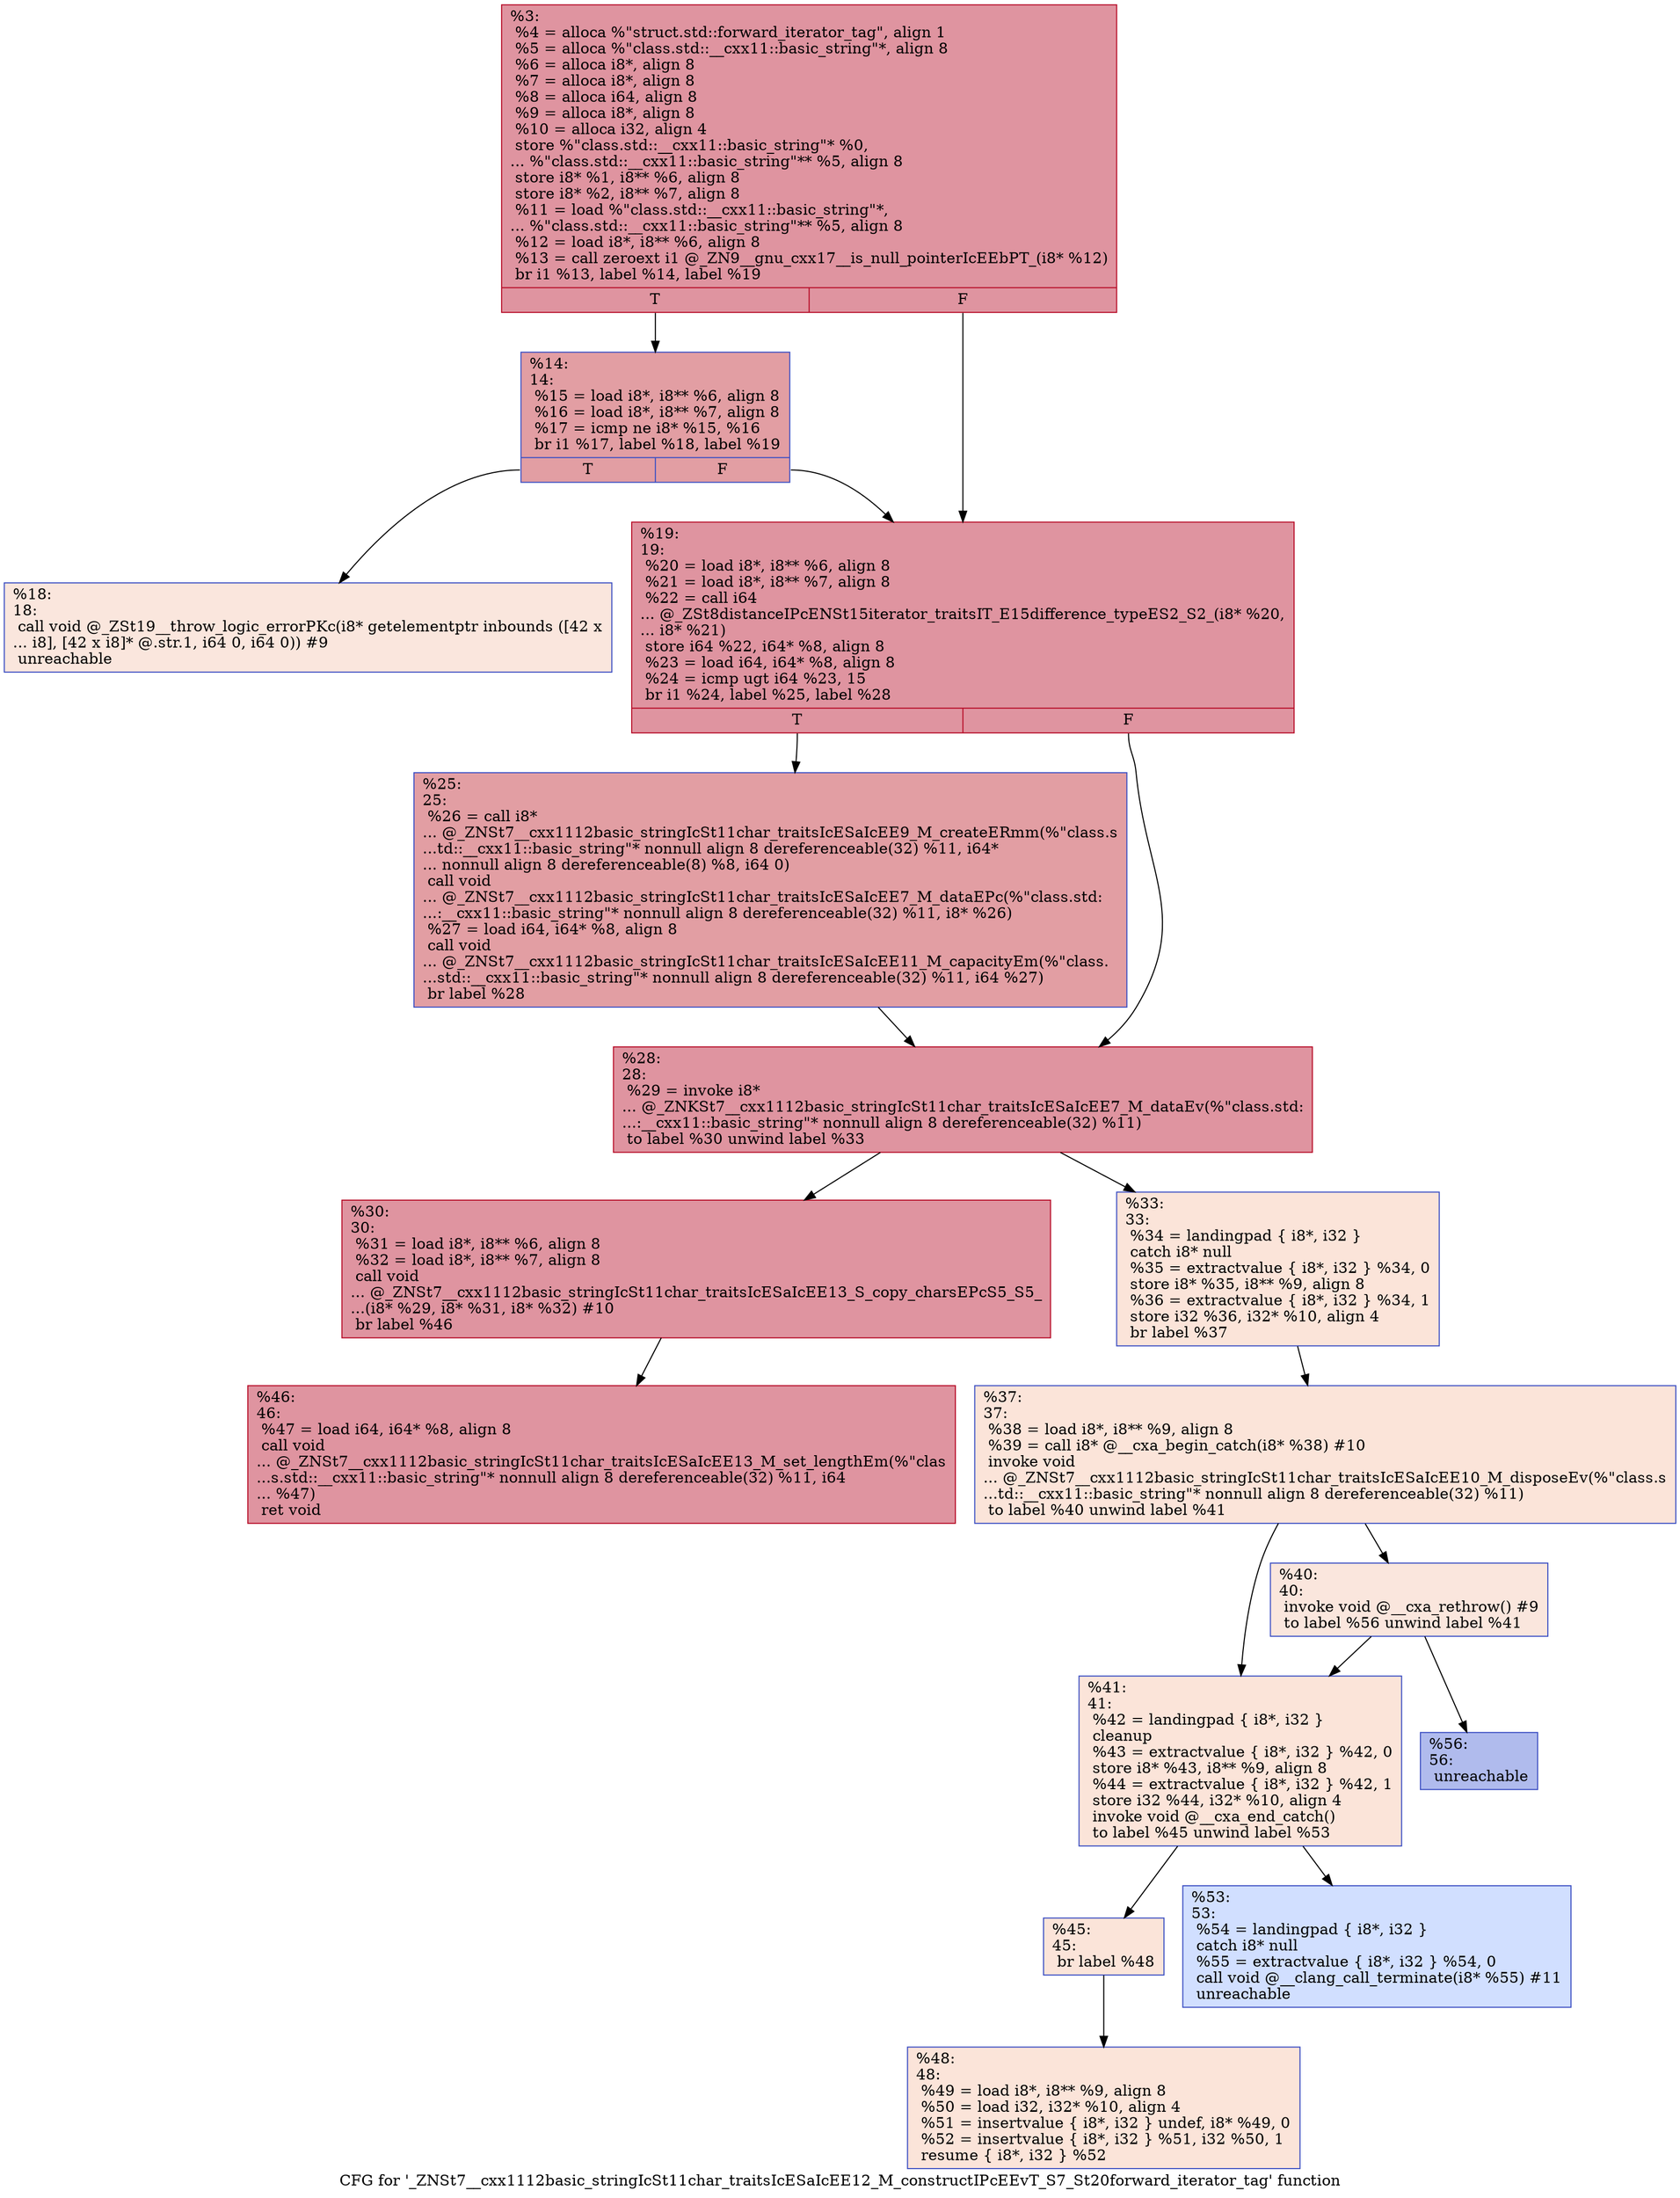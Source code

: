 digraph "CFG for '_ZNSt7__cxx1112basic_stringIcSt11char_traitsIcESaIcEE12_M_constructIPcEEvT_S7_St20forward_iterator_tag' function" {
	label="CFG for '_ZNSt7__cxx1112basic_stringIcSt11char_traitsIcESaIcEE12_M_constructIPcEEvT_S7_St20forward_iterator_tag' function";

	Node0x564b3f57a360 [shape=record,color="#b70d28ff", style=filled, fillcolor="#b70d2870",label="{%3:\l  %4 = alloca %\"struct.std::forward_iterator_tag\", align 1\l  %5 = alloca %\"class.std::__cxx11::basic_string\"*, align 8\l  %6 = alloca i8*, align 8\l  %7 = alloca i8*, align 8\l  %8 = alloca i64, align 8\l  %9 = alloca i8*, align 8\l  %10 = alloca i32, align 4\l  store %\"class.std::__cxx11::basic_string\"* %0,\l... %\"class.std::__cxx11::basic_string\"** %5, align 8\l  store i8* %1, i8** %6, align 8\l  store i8* %2, i8** %7, align 8\l  %11 = load %\"class.std::__cxx11::basic_string\"*,\l... %\"class.std::__cxx11::basic_string\"** %5, align 8\l  %12 = load i8*, i8** %6, align 8\l  %13 = call zeroext i1 @_ZN9__gnu_cxx17__is_null_pointerIcEEbPT_(i8* %12)\l  br i1 %13, label %14, label %19\l|{<s0>T|<s1>F}}"];
	Node0x564b3f57a360:s0 -> Node0x564b3f57aa30;
	Node0x564b3f57a360:s1 -> Node0x564b3f57aa80;
	Node0x564b3f57aa30 [shape=record,color="#3d50c3ff", style=filled, fillcolor="#be242e70",label="{%14:\l14:                                               \l  %15 = load i8*, i8** %6, align 8\l  %16 = load i8*, i8** %7, align 8\l  %17 = icmp ne i8* %15, %16\l  br i1 %17, label %18, label %19\l|{<s0>T|<s1>F}}"];
	Node0x564b3f57aa30:s0 -> Node0x564b3f57aca0;
	Node0x564b3f57aa30:s1 -> Node0x564b3f57aa80;
	Node0x564b3f57aca0 [shape=record,color="#3d50c3ff", style=filled, fillcolor="#f3c7b170",label="{%18:\l18:                                               \l  call void @_ZSt19__throw_logic_errorPKc(i8* getelementptr inbounds ([42 x\l... i8], [42 x i8]* @.str.1, i64 0, i64 0)) #9\l  unreachable\l}"];
	Node0x564b3f57aa80 [shape=record,color="#b70d28ff", style=filled, fillcolor="#b70d2870",label="{%19:\l19:                                               \l  %20 = load i8*, i8** %6, align 8\l  %21 = load i8*, i8** %7, align 8\l  %22 = call i64\l... @_ZSt8distanceIPcENSt15iterator_traitsIT_E15difference_typeES2_S2_(i8* %20,\l... i8* %21)\l  store i64 %22, i64* %8, align 8\l  %23 = load i64, i64* %8, align 8\l  %24 = icmp ugt i64 %23, 15\l  br i1 %24, label %25, label %28\l|{<s0>T|<s1>F}}"];
	Node0x564b3f57aa80:s0 -> Node0x564b3f57b140;
	Node0x564b3f57aa80:s1 -> Node0x564b3f57b560;
	Node0x564b3f57b140 [shape=record,color="#3d50c3ff", style=filled, fillcolor="#be242e70",label="{%25:\l25:                                               \l  %26 = call i8*\l... @_ZNSt7__cxx1112basic_stringIcSt11char_traitsIcESaIcEE9_M_createERmm(%\"class.s\l...td::__cxx11::basic_string\"* nonnull align 8 dereferenceable(32) %11, i64*\l... nonnull align 8 dereferenceable(8) %8, i64 0)\l  call void\l... @_ZNSt7__cxx1112basic_stringIcSt11char_traitsIcESaIcEE7_M_dataEPc(%\"class.std:\l...:__cxx11::basic_string\"* nonnull align 8 dereferenceable(32) %11, i8* %26)\l  %27 = load i64, i64* %8, align 8\l  call void\l... @_ZNSt7__cxx1112basic_stringIcSt11char_traitsIcESaIcEE11_M_capacityEm(%\"class.\l...std::__cxx11::basic_string\"* nonnull align 8 dereferenceable(32) %11, i64 %27)\l  br label %28\l}"];
	Node0x564b3f57b140 -> Node0x564b3f57b560;
	Node0x564b3f57b560 [shape=record,color="#b70d28ff", style=filled, fillcolor="#b70d2870",label="{%28:\l28:                                               \l  %29 = invoke i8*\l... @_ZNKSt7__cxx1112basic_stringIcSt11char_traitsIcESaIcEE7_M_dataEv(%\"class.std:\l...:__cxx11::basic_string\"* nonnull align 8 dereferenceable(32) %11)\l          to label %30 unwind label %33\l}"];
	Node0x564b3f57b560 -> Node0x564b3f57bdf0;
	Node0x564b3f57b560 -> Node0x564b3f57be40;
	Node0x564b3f57bdf0 [shape=record,color="#b70d28ff", style=filled, fillcolor="#b70d2870",label="{%30:\l30:                                               \l  %31 = load i8*, i8** %6, align 8\l  %32 = load i8*, i8** %7, align 8\l  call void\l... @_ZNSt7__cxx1112basic_stringIcSt11char_traitsIcESaIcEE13_S_copy_charsEPcS5_S5_\l...(i8* %29, i8* %31, i8* %32) #10\l  br label %46\l}"];
	Node0x564b3f57bdf0 -> Node0x564b3f57c410;
	Node0x564b3f57be40 [shape=record,color="#3d50c3ff", style=filled, fillcolor="#f5c1a970",label="{%33:\l33:                                               \l  %34 = landingpad \{ i8*, i32 \}\l          catch i8* null\l  %35 = extractvalue \{ i8*, i32 \} %34, 0\l  store i8* %35, i8** %9, align 8\l  %36 = extractvalue \{ i8*, i32 \} %34, 1\l  store i32 %36, i32* %10, align 4\l  br label %37\l}"];
	Node0x564b3f57be40 -> Node0x564b3f57c7b0;
	Node0x564b3f57c7b0 [shape=record,color="#3d50c3ff", style=filled, fillcolor="#f5c1a970",label="{%37:\l37:                                               \l  %38 = load i8*, i8** %9, align 8\l  %39 = call i8* @__cxa_begin_catch(i8* %38) #10\l  invoke void\l... @_ZNSt7__cxx1112basic_stringIcSt11char_traitsIcESaIcEE10_M_disposeEv(%\"class.s\l...td::__cxx11::basic_string\"* nonnull align 8 dereferenceable(32) %11)\l          to label %40 unwind label %41\l}"];
	Node0x564b3f57c7b0 -> Node0x564b3f57db60;
	Node0x564b3f57c7b0 -> Node0x564b3f57dbb0;
	Node0x564b3f57db60 [shape=record,color="#3d50c3ff", style=filled, fillcolor="#f3c7b170",label="{%40:\l40:                                               \l  invoke void @__cxa_rethrow() #9\l          to label %56 unwind label %41\l}"];
	Node0x564b3f57db60 -> Node0x564b3f57db10;
	Node0x564b3f57db60 -> Node0x564b3f57dbb0;
	Node0x564b3f57dbb0 [shape=record,color="#3d50c3ff", style=filled, fillcolor="#f5c1a970",label="{%41:\l41:                                               \l  %42 = landingpad \{ i8*, i32 \}\l          cleanup\l  %43 = extractvalue \{ i8*, i32 \} %42, 0\l  store i8* %43, i8** %9, align 8\l  %44 = extractvalue \{ i8*, i32 \} %42, 1\l  store i32 %44, i32* %10, align 4\l  invoke void @__cxa_end_catch()\l          to label %45 unwind label %53\l}"];
	Node0x564b3f57dbb0 -> Node0x564b3f57e390;
	Node0x564b3f57dbb0 -> Node0x564b3f57e3e0;
	Node0x564b3f57e390 [shape=record,color="#3d50c3ff", style=filled, fillcolor="#f5c1a970",label="{%45:\l45:                                               \l  br label %48\l}"];
	Node0x564b3f57e390 -> Node0x564b3f57e6a0;
	Node0x564b3f57c410 [shape=record,color="#b70d28ff", style=filled, fillcolor="#b70d2870",label="{%46:\l46:                                               \l  %47 = load i64, i64* %8, align 8\l  call void\l... @_ZNSt7__cxx1112basic_stringIcSt11char_traitsIcESaIcEE13_M_set_lengthEm(%\"clas\l...s.std::__cxx11::basic_string\"* nonnull align 8 dereferenceable(32) %11, i64\l... %47)\l  ret void\l}"];
	Node0x564b3f57e6a0 [shape=record,color="#3d50c3ff", style=filled, fillcolor="#f5c1a970",label="{%48:\l48:                                               \l  %49 = load i8*, i8** %9, align 8\l  %50 = load i32, i32* %10, align 4\l  %51 = insertvalue \{ i8*, i32 \} undef, i8* %49, 0\l  %52 = insertvalue \{ i8*, i32 \} %51, i32 %50, 1\l  resume \{ i8*, i32 \} %52\l}"];
	Node0x564b3f57e3e0 [shape=record,color="#3d50c3ff", style=filled, fillcolor="#96b7ff70",label="{%53:\l53:                                               \l  %54 = landingpad \{ i8*, i32 \}\l          catch i8* null\l  %55 = extractvalue \{ i8*, i32 \} %54, 0\l  call void @__clang_call_terminate(i8* %55) #11\l  unreachable\l}"];
	Node0x564b3f57db10 [shape=record,color="#3d50c3ff", style=filled, fillcolor="#4c66d670",label="{%56:\l56:                                               \l  unreachable\l}"];
}
